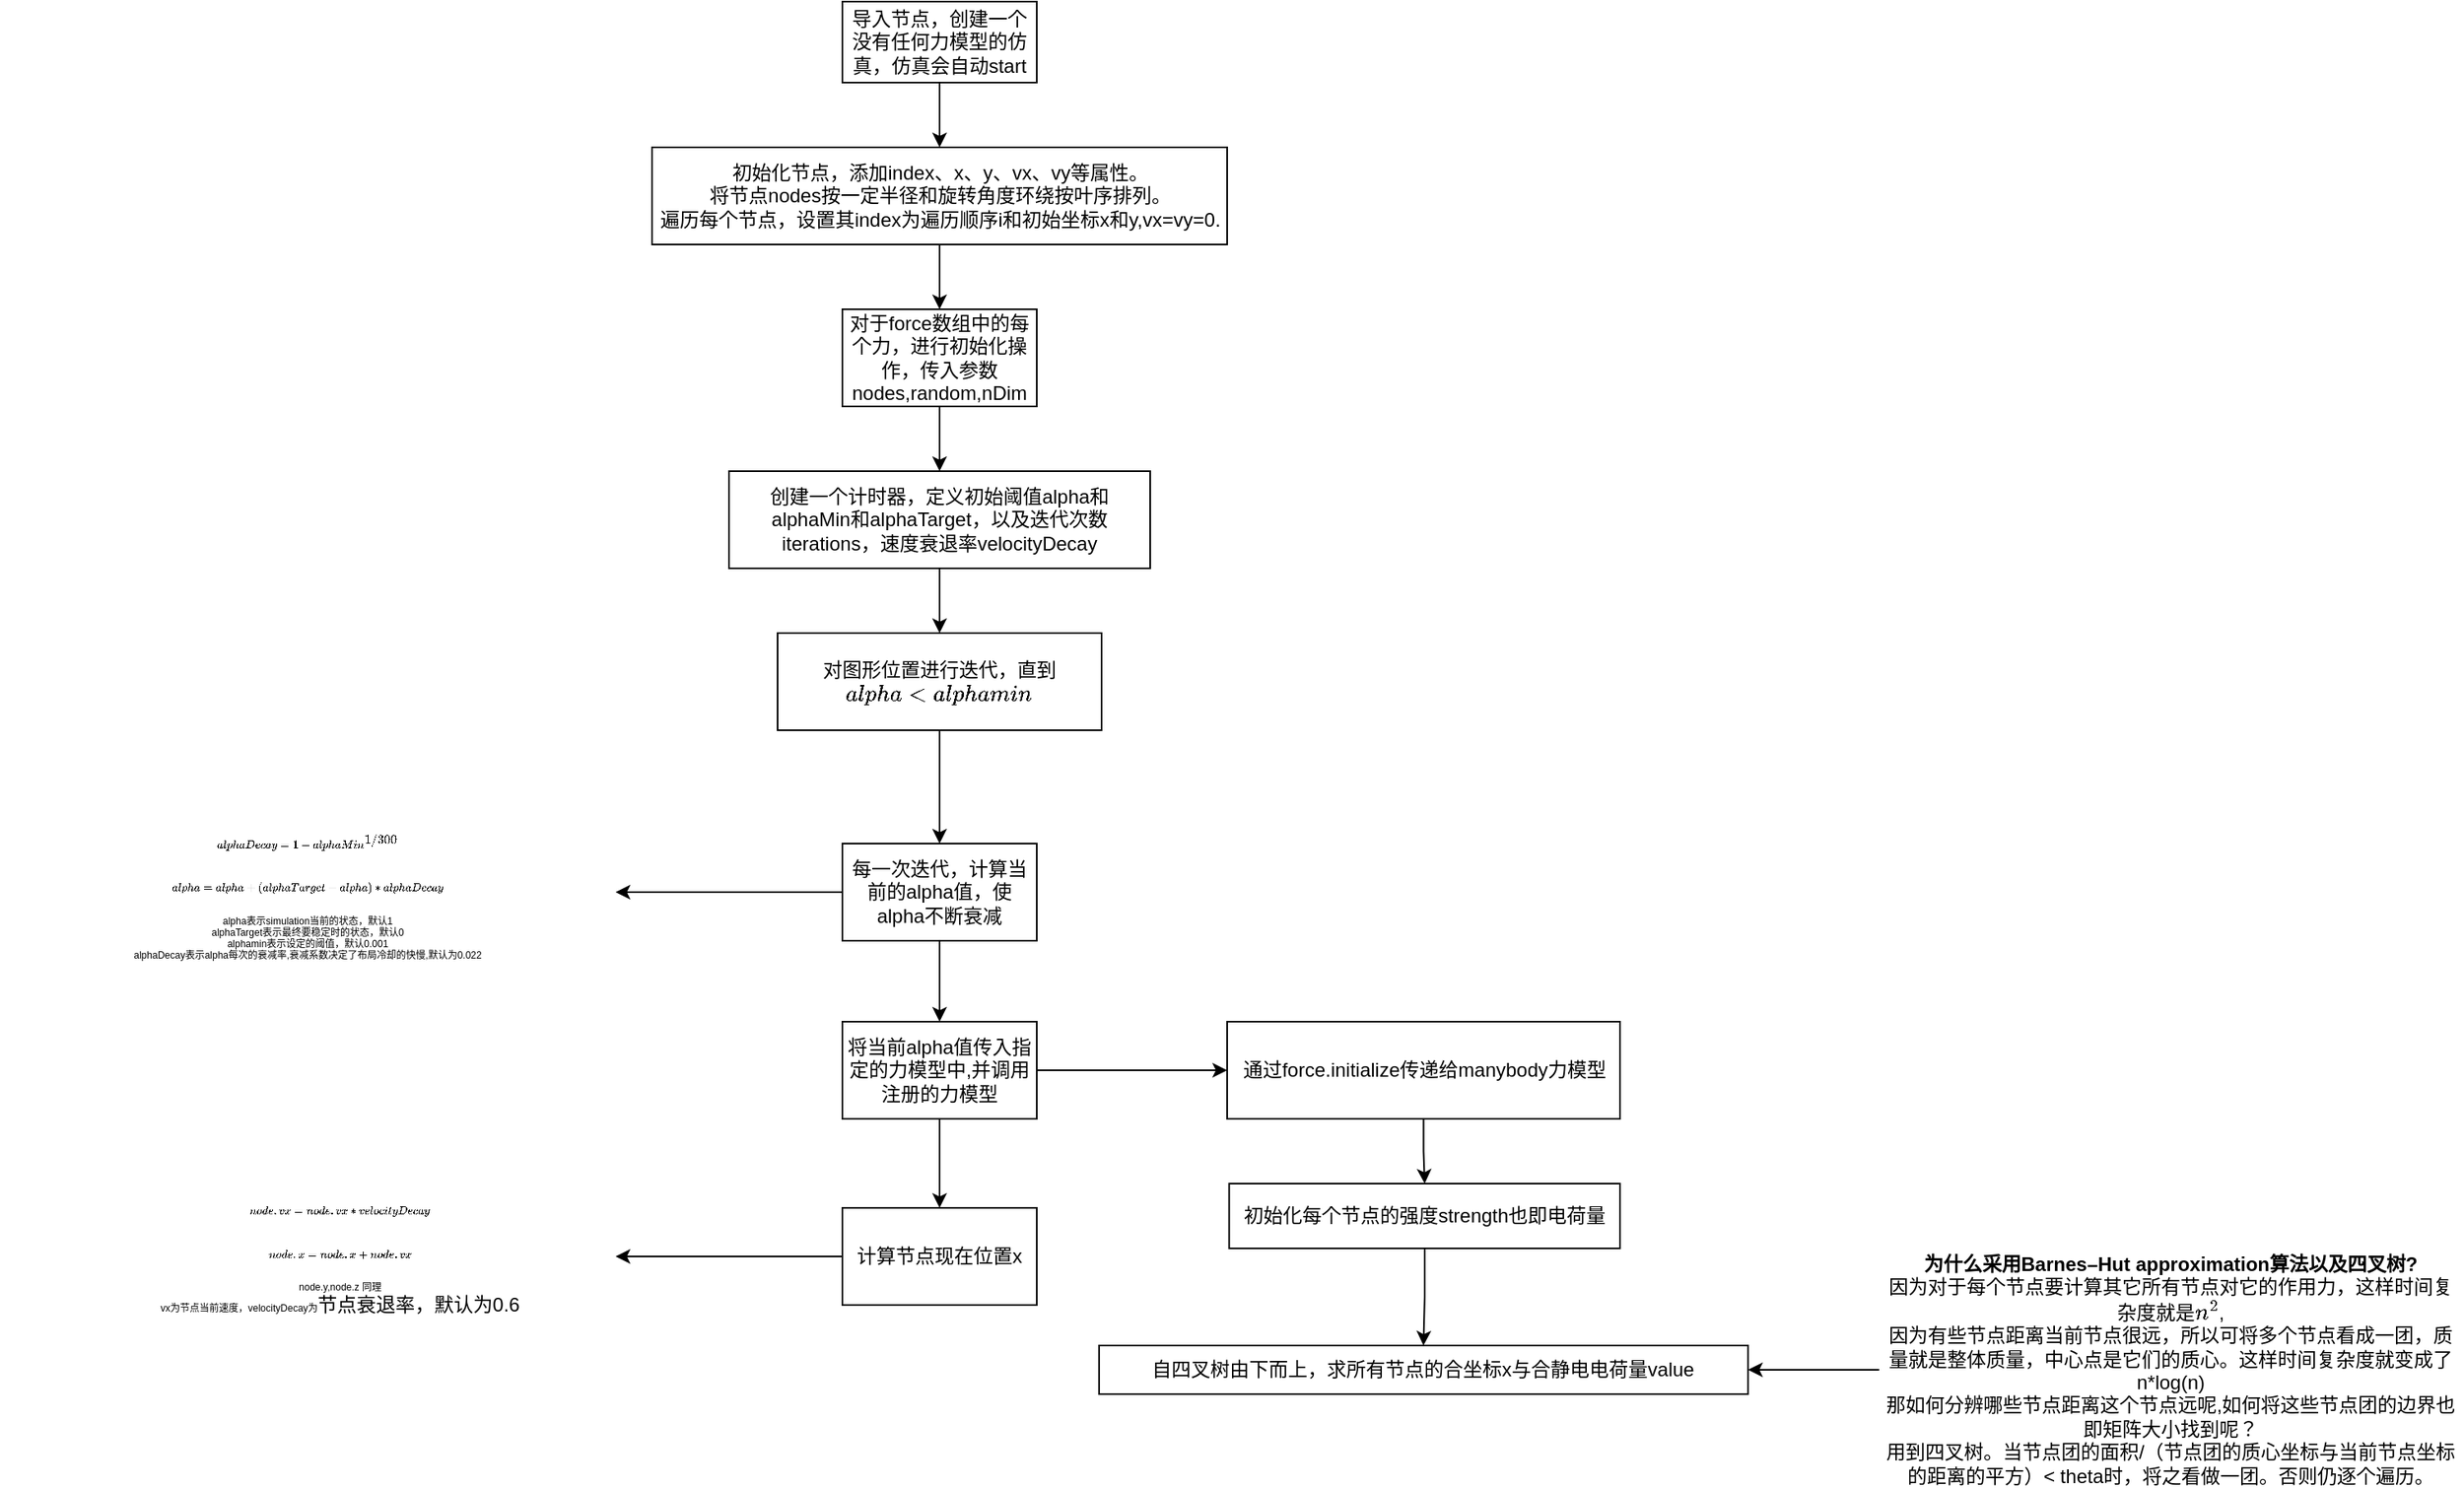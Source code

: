 <mxfile version="18.0.8" type="github">
  <diagram id="lNqnWQlrgnRqup0vw0e9" name="第 1 页">
    <mxGraphModel dx="1185" dy="628" grid="1" gridSize="20" guides="1" tooltips="1" connect="1" arrows="1" fold="1" page="1" pageScale="1" pageWidth="1654" pageHeight="1169" math="1" shadow="0">
      <root>
        <mxCell id="0" />
        <mxCell id="1" parent="0" />
        <mxCell id="01LtdW2ey1wHVB4gt98n-4" style="edgeStyle=orthogonalEdgeStyle;rounded=0;orthogonalLoop=1;jettySize=auto;html=1;exitX=0.5;exitY=1;exitDx=0;exitDy=0;entryX=0.5;entryY=0;entryDx=0;entryDy=0;" parent="1" source="01LtdW2ey1wHVB4gt98n-3" target="01LtdW2ey1wHVB4gt98n-5" edge="1">
          <mxGeometry relative="1" as="geometry">
            <mxPoint x="660" y="100" as="targetPoint" />
            <Array as="points" />
          </mxGeometry>
        </mxCell>
        <mxCell id="01LtdW2ey1wHVB4gt98n-3" value="导入节点，创建一个没有任何力模型的仿真，仿真会自动start" style="rounded=0;whiteSpace=wrap;html=1;" parent="1" vertex="1">
          <mxGeometry x="600" y="10" width="120" height="50" as="geometry" />
        </mxCell>
        <mxCell id="01LtdW2ey1wHVB4gt98n-8" value="" style="edgeStyle=orthogonalEdgeStyle;rounded=0;orthogonalLoop=1;jettySize=auto;html=1;" parent="1" source="01LtdW2ey1wHVB4gt98n-5" target="01LtdW2ey1wHVB4gt98n-7" edge="1">
          <mxGeometry relative="1" as="geometry" />
        </mxCell>
        <mxCell id="01LtdW2ey1wHVB4gt98n-5" value="初始化节点，添加index、x、y、vx、vy等属性。&lt;br&gt;将节点nodes按一定半径和旋转角度环绕按叶序排列。&lt;br&gt;遍历每个节点，设置其index为遍历顺序i和初始坐标x和y,vx=vy=0." style="rounded=0;whiteSpace=wrap;html=1;" parent="1" vertex="1">
          <mxGeometry x="482.5" y="100" width="355" height="60" as="geometry" />
        </mxCell>
        <mxCell id="bXek7AXk7ThC2l7RJmkr-29" value="" style="edgeStyle=orthogonalEdgeStyle;rounded=0;orthogonalLoop=1;jettySize=auto;html=1;" edge="1" parent="1" source="01LtdW2ey1wHVB4gt98n-7" target="01LtdW2ey1wHVB4gt98n-9">
          <mxGeometry relative="1" as="geometry" />
        </mxCell>
        <mxCell id="01LtdW2ey1wHVB4gt98n-7" value="对于force数组中的每个力，进行初始化操作，传入参数nodes,random,nDim" style="whiteSpace=wrap;html=1;rounded=0;" parent="1" vertex="1">
          <mxGeometry x="600" y="200" width="120" height="60" as="geometry" />
        </mxCell>
        <mxCell id="bXek7AXk7ThC2l7RJmkr-28" value="" style="group" vertex="1" connectable="0" parent="1">
          <mxGeometry x="80" y="300" width="710" height="540" as="geometry" />
        </mxCell>
        <mxCell id="01LtdW2ey1wHVB4gt98n-9" value="创建一个计时器，定义初始阈值alpha和alphaMin和alphaTarget，以及迭代次数iterations，速度衰退率velocityDecay" style="rounded=0;whiteSpace=wrap;html=1;" parent="bXek7AXk7ThC2l7RJmkr-28" vertex="1">
          <mxGeometry x="450" width="260" height="60" as="geometry" />
        </mxCell>
        <mxCell id="bXek7AXk7ThC2l7RJmkr-26" value="" style="group" vertex="1" connectable="0" parent="bXek7AXk7ThC2l7RJmkr-28">
          <mxGeometry x="40" y="100" width="640" height="440" as="geometry" />
        </mxCell>
        <mxCell id="01LtdW2ey1wHVB4gt98n-10" value="每一次迭代，计算当前的alpha值，使alpha不断衰减" style="whiteSpace=wrap;html=1;rounded=0;" parent="bXek7AXk7ThC2l7RJmkr-26" vertex="1">
          <mxGeometry x="480" y="130" width="120" height="60" as="geometry" />
        </mxCell>
        <mxCell id="01LtdW2ey1wHVB4gt98n-23" value="将当前alpha值传入指定的力模型中,并调用注册的力模型" style="whiteSpace=wrap;html=1;rounded=0;" parent="bXek7AXk7ThC2l7RJmkr-26" vertex="1">
          <mxGeometry x="480" y="240" width="120" height="60" as="geometry" />
        </mxCell>
        <mxCell id="01LtdW2ey1wHVB4gt98n-24" value="" style="edgeStyle=orthogonalEdgeStyle;rounded=0;orthogonalLoop=1;jettySize=auto;html=1;fontSize=6;" parent="bXek7AXk7ThC2l7RJmkr-26" source="01LtdW2ey1wHVB4gt98n-10" target="01LtdW2ey1wHVB4gt98n-23" edge="1">
          <mxGeometry relative="1" as="geometry" />
        </mxCell>
        <mxCell id="01LtdW2ey1wHVB4gt98n-25" value="计算节点现在位置x" style="whiteSpace=wrap;html=1;rounded=0;" parent="bXek7AXk7ThC2l7RJmkr-26" vertex="1">
          <mxGeometry x="480" y="355" width="120" height="60" as="geometry" />
        </mxCell>
        <mxCell id="01LtdW2ey1wHVB4gt98n-26" value="" style="edgeStyle=orthogonalEdgeStyle;rounded=0;orthogonalLoop=1;jettySize=auto;html=1;fontSize=6;" parent="bXek7AXk7ThC2l7RJmkr-26" source="01LtdW2ey1wHVB4gt98n-23" target="01LtdW2ey1wHVB4gt98n-25" edge="1">
          <mxGeometry relative="1" as="geometry" />
        </mxCell>
        <mxCell id="01LtdW2ey1wHVB4gt98n-27" value="$$node.vx = node.vx * velocityDecay$$&lt;br&gt;$$node.x = node.x + node.vx $$&lt;br&gt;node.y,node.z 同理&lt;br&gt;vx为节点当前速度，velocityDecay为&lt;span style=&quot;font-size: 12px;&quot;&gt;节点衰退率，默认为0.6&lt;/span&gt;" style="text;html=1;strokeColor=none;fillColor=none;align=center;verticalAlign=middle;whiteSpace=wrap;rounded=0;fontSize=6;" parent="bXek7AXk7ThC2l7RJmkr-26" vertex="1">
          <mxGeometry y="330" width="340" height="110" as="geometry" />
        </mxCell>
        <mxCell id="01LtdW2ey1wHVB4gt98n-30" style="edgeStyle=orthogonalEdgeStyle;rounded=0;orthogonalLoop=1;jettySize=auto;html=1;exitX=0;exitY=0.5;exitDx=0;exitDy=0;entryX=1;entryY=0.5;entryDx=0;entryDy=0;fontSize=6;" parent="bXek7AXk7ThC2l7RJmkr-26" source="01LtdW2ey1wHVB4gt98n-25" target="01LtdW2ey1wHVB4gt98n-27" edge="1">
          <mxGeometry relative="1" as="geometry" />
        </mxCell>
        <mxCell id="bXek7AXk7ThC2l7RJmkr-6" style="edgeStyle=orthogonalEdgeStyle;rounded=0;orthogonalLoop=1;jettySize=auto;html=1;exitX=0.5;exitY=1;exitDx=0;exitDy=0;" edge="1" parent="bXek7AXk7ThC2l7RJmkr-26" source="bXek7AXk7ThC2l7RJmkr-1" target="01LtdW2ey1wHVB4gt98n-10">
          <mxGeometry relative="1" as="geometry" />
        </mxCell>
        <mxCell id="bXek7AXk7ThC2l7RJmkr-1" value="对图形位置进行迭代，直到\(alpha&amp;lt;alphamin\)" style="whiteSpace=wrap;html=1;rounded=0;" vertex="1" parent="bXek7AXk7ThC2l7RJmkr-26">
          <mxGeometry x="440" width="200" height="60" as="geometry" />
        </mxCell>
        <mxCell id="bXek7AXk7ThC2l7RJmkr-27" value="" style="group" vertex="1" connectable="0" parent="bXek7AXk7ThC2l7RJmkr-28">
          <mxGeometry y="180" width="380" height="160" as="geometry" />
        </mxCell>
        <mxCell id="01LtdW2ey1wHVB4gt98n-22" value="&lt;span style=&quot;font-size: 6px;&quot;&gt;$$alphaDecay = 1 - alphaMin^{1/300}$$&lt;/span&gt;&lt;br&gt;$$alpha = alpha +&amp;nbsp; (alphaTarget - alpha) * alphaDecay$$&lt;br&gt;alpha表示simulation当前的状态，默认1&lt;br&gt;&lt;span style=&quot;font-size: 6px;&quot;&gt;alphaTarget表示最终要稳定时的状态，默认0&lt;/span&gt;&lt;br&gt;alphamin表示设定的阈值，默认0.001&lt;br&gt;alphaDecay表示alpha每次的衰减率,衰减系数决定了布局冷却的快慢,默认为0.022" style="text;html=1;strokeColor=none;fillColor=none;align=center;verticalAlign=middle;whiteSpace=wrap;rounded=0;fontSize=6;" parent="bXek7AXk7ThC2l7RJmkr-27" vertex="1">
          <mxGeometry width="380" height="160" as="geometry" />
        </mxCell>
        <mxCell id="bXek7AXk7ThC2l7RJmkr-4" style="edgeStyle=orthogonalEdgeStyle;rounded=0;orthogonalLoop=1;jettySize=auto;html=1;exitX=0.5;exitY=1;exitDx=0;exitDy=0;entryX=0.5;entryY=0;entryDx=0;entryDy=0;" edge="1" parent="bXek7AXk7ThC2l7RJmkr-28" source="01LtdW2ey1wHVB4gt98n-9" target="bXek7AXk7ThC2l7RJmkr-1">
          <mxGeometry relative="1" as="geometry" />
        </mxCell>
        <mxCell id="01LtdW2ey1wHVB4gt98n-15" value="" style="edgeStyle=orthogonalEdgeStyle;rounded=0;orthogonalLoop=1;jettySize=auto;html=1;entryX=1;entryY=0.5;entryDx=0;entryDy=0;" parent="bXek7AXk7ThC2l7RJmkr-28" source="01LtdW2ey1wHVB4gt98n-10" target="01LtdW2ey1wHVB4gt98n-22" edge="1">
          <mxGeometry relative="1" as="geometry">
            <mxPoint x="400" y="110" as="targetPoint" />
            <Array as="points" />
          </mxGeometry>
        </mxCell>
        <mxCell id="bXek7AXk7ThC2l7RJmkr-34" value="" style="edgeStyle=orthogonalEdgeStyle;rounded=0;orthogonalLoop=1;jettySize=auto;html=1;" edge="1" parent="1" source="bXek7AXk7ThC2l7RJmkr-31" target="bXek7AXk7ThC2l7RJmkr-33">
          <mxGeometry relative="1" as="geometry" />
        </mxCell>
        <mxCell id="bXek7AXk7ThC2l7RJmkr-31" value="通过force.initialize传递给manybody力模型" style="whiteSpace=wrap;html=1;rounded=0;" vertex="1" parent="1">
          <mxGeometry x="837.5" y="640" width="242.5" height="60" as="geometry" />
        </mxCell>
        <mxCell id="bXek7AXk7ThC2l7RJmkr-32" value="" style="edgeStyle=orthogonalEdgeStyle;rounded=0;orthogonalLoop=1;jettySize=auto;html=1;" edge="1" parent="1" source="01LtdW2ey1wHVB4gt98n-23" target="bXek7AXk7ThC2l7RJmkr-31">
          <mxGeometry relative="1" as="geometry" />
        </mxCell>
        <mxCell id="bXek7AXk7ThC2l7RJmkr-36" value="" style="edgeStyle=orthogonalEdgeStyle;rounded=0;orthogonalLoop=1;jettySize=auto;html=1;" edge="1" parent="1" source="bXek7AXk7ThC2l7RJmkr-33" target="bXek7AXk7ThC2l7RJmkr-35">
          <mxGeometry relative="1" as="geometry" />
        </mxCell>
        <mxCell id="bXek7AXk7ThC2l7RJmkr-33" value="初始化每个节点的强度strength也即电荷量" style="whiteSpace=wrap;html=1;rounded=0;" vertex="1" parent="1">
          <mxGeometry x="838.75" y="740" width="241.25" height="40" as="geometry" />
        </mxCell>
        <mxCell id="bXek7AXk7ThC2l7RJmkr-35" value="自四叉树由下而上，求所有节点的合坐标x与合静电电荷量value" style="whiteSpace=wrap;html=1;rounded=0;" vertex="1" parent="1">
          <mxGeometry x="758.43" y="840" width="400.63" height="30" as="geometry" />
        </mxCell>
        <mxCell id="bXek7AXk7ThC2l7RJmkr-39" style="edgeStyle=orthogonalEdgeStyle;rounded=0;orthogonalLoop=1;jettySize=auto;html=1;exitX=0;exitY=0.5;exitDx=0;exitDy=0;entryX=1;entryY=0.5;entryDx=0;entryDy=0;" edge="1" parent="1" source="bXek7AXk7ThC2l7RJmkr-40" target="bXek7AXk7ThC2l7RJmkr-35">
          <mxGeometry relative="1" as="geometry">
            <mxPoint x="1260.005" y="855" as="sourcePoint" />
          </mxGeometry>
        </mxCell>
        <mxCell id="bXek7AXk7ThC2l7RJmkr-40" value="&lt;b&gt;为什么采用Barnes–Hut approximation算法以及四叉树?&lt;/b&gt;&lt;br&gt;因为对于每个节点要计算其它所有节点对它的作用力，这样时间复杂度就是\(n^2\),&lt;br&gt;因为有些节点距离当前节点很远，所以可将多个节点看成一团，质量就是整体质量，中心点是它们的质心。这样时间复杂度就变成了n*log(n)&lt;br&gt;那如何分辨哪些节点距离这个节点远呢,如何将这些节点团的边界也即矩阵大小找到呢？&lt;br&gt;用到四叉树。当节点团的面积/（节点团的质心坐标与当前节点坐标的距离的平方）&amp;lt; theta时，将之看做一团。否则仍逐个遍历。" style="text;html=1;strokeColor=none;fillColor=none;align=center;verticalAlign=middle;whiteSpace=wrap;rounded=0;shadow=0;" vertex="1" parent="1">
          <mxGeometry x="1240.01" y="785" width="359.99" height="140" as="geometry" />
        </mxCell>
      </root>
    </mxGraphModel>
  </diagram>
</mxfile>
